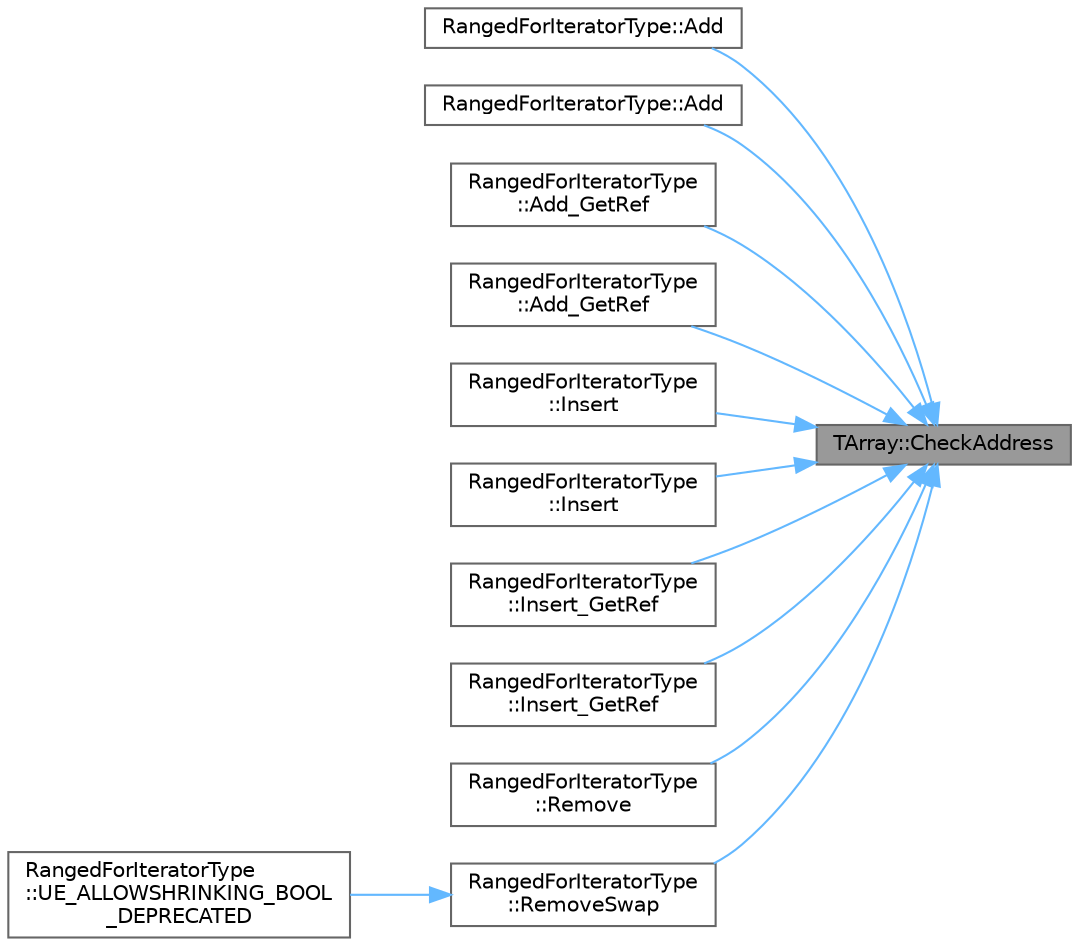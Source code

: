 digraph "TArray::CheckAddress"
{
 // INTERACTIVE_SVG=YES
 // LATEX_PDF_SIZE
  bgcolor="transparent";
  edge [fontname=Helvetica,fontsize=10,labelfontname=Helvetica,labelfontsize=10];
  node [fontname=Helvetica,fontsize=10,shape=box,height=0.2,width=0.4];
  rankdir="RL";
  Node1 [id="Node000001",label="TArray::CheckAddress",height=0.2,width=0.4,color="gray40", fillcolor="grey60", style="filled", fontcolor="black",tooltip="Checks that the specified address is not part of an element within the container."];
  Node1 -> Node2 [id="edge1_Node000001_Node000002",dir="back",color="steelblue1",style="solid",tooltip=" "];
  Node2 [id="Node000002",label="RangedForIteratorType::Add",height=0.2,width=0.4,color="grey40", fillcolor="white", style="filled",URL="$d4/d52/classTArray.html#ac2eb128d0c8d0350eaba22caccf01995",tooltip=" "];
  Node1 -> Node3 [id="edge2_Node000001_Node000003",dir="back",color="steelblue1",style="solid",tooltip=" "];
  Node3 [id="Node000003",label="RangedForIteratorType::Add",height=0.2,width=0.4,color="grey40", fillcolor="white", style="filled",URL="$d4/d52/classTArray.html#a94f6bf2bef04382fc79010abad57d823",tooltip=" "];
  Node1 -> Node4 [id="edge3_Node000001_Node000004",dir="back",color="steelblue1",style="solid",tooltip=" "];
  Node4 [id="Node000004",label="RangedForIteratorType\l::Add_GetRef",height=0.2,width=0.4,color="grey40", fillcolor="white", style="filled",URL="$d4/d52/classTArray.html#acf36aaecc7bdfa03a16cb53086515bc1",tooltip=" "];
  Node1 -> Node5 [id="edge4_Node000001_Node000005",dir="back",color="steelblue1",style="solid",tooltip=" "];
  Node5 [id="Node000005",label="RangedForIteratorType\l::Add_GetRef",height=0.2,width=0.4,color="grey40", fillcolor="white", style="filled",URL="$d4/d52/classTArray.html#afe94024dc71e2359caa7ec0f9a210d08",tooltip=" "];
  Node1 -> Node6 [id="edge5_Node000001_Node000006",dir="back",color="steelblue1",style="solid",tooltip=" "];
  Node6 [id="Node000006",label="RangedForIteratorType\l::Insert",height=0.2,width=0.4,color="grey40", fillcolor="white", style="filled",URL="$d4/d52/classTArray.html#a2c8df645db94d187c6d70fb46ff34cd0",tooltip=" "];
  Node1 -> Node7 [id="edge6_Node000001_Node000007",dir="back",color="steelblue1",style="solid",tooltip=" "];
  Node7 [id="Node000007",label="RangedForIteratorType\l::Insert",height=0.2,width=0.4,color="grey40", fillcolor="white", style="filled",URL="$d4/d52/classTArray.html#ac793f3a64f17df95a45b4139a18a16f8",tooltip=" "];
  Node1 -> Node8 [id="edge7_Node000001_Node000008",dir="back",color="steelblue1",style="solid",tooltip=" "];
  Node8 [id="Node000008",label="RangedForIteratorType\l::Insert_GetRef",height=0.2,width=0.4,color="grey40", fillcolor="white", style="filled",URL="$d4/d52/classTArray.html#a5bc4b2836bd8ee3aa402504c615cff84",tooltip=" "];
  Node1 -> Node9 [id="edge8_Node000001_Node000009",dir="back",color="steelblue1",style="solid",tooltip=" "];
  Node9 [id="Node000009",label="RangedForIteratorType\l::Insert_GetRef",height=0.2,width=0.4,color="grey40", fillcolor="white", style="filled",URL="$d4/d52/classTArray.html#adc80e5a18f7fe6f1e600860ad2a9840a",tooltip=" "];
  Node1 -> Node10 [id="edge9_Node000001_Node000010",dir="back",color="steelblue1",style="solid",tooltip=" "];
  Node10 [id="Node000010",label="RangedForIteratorType\l::Remove",height=0.2,width=0.4,color="grey40", fillcolor="white", style="filled",URL="$d4/d52/classTArray.html#a0d068ba67bf610a156f97360334c4887",tooltip=" "];
  Node1 -> Node11 [id="edge10_Node000001_Node000011",dir="back",color="steelblue1",style="solid",tooltip=" "];
  Node11 [id="Node000011",label="RangedForIteratorType\l::RemoveSwap",height=0.2,width=0.4,color="grey40", fillcolor="white", style="filled",URL="$d4/d52/classTArray.html#a33888d5874d05c7a54f989e8ec67bd0c",tooltip=" "];
  Node11 -> Node12 [id="edge11_Node000011_Node000012",dir="back",color="steelblue1",style="solid",tooltip=" "];
  Node12 [id="Node000012",label="RangedForIteratorType\l::UE_ALLOWSHRINKING_BOOL\l_DEPRECATED",height=0.2,width=0.4,color="grey40", fillcolor="white", style="filled",URL="$d4/d52/classTArray.html#ab7f12f6bf9f668dffced0755fa829f40",tooltip=" "];
}
